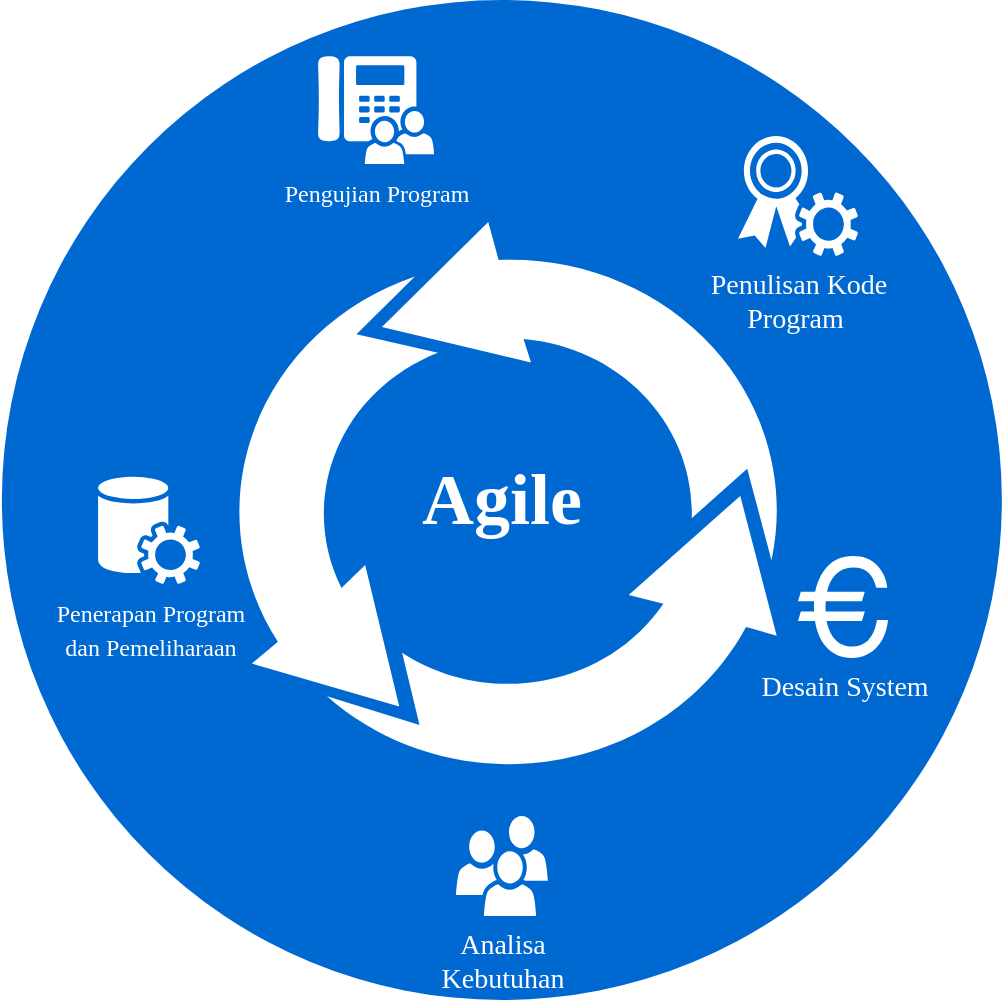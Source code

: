 <mxfile version="13.9.9" type="device"><diagram name="Page-1" id="3e8102d1-ef87-2e61-34e1-82d9a586fe2e"><mxGraphModel dx="1240" dy="729" grid="1" gridSize="10" guides="1" tooltips="1" connect="1" arrows="1" fold="1" page="1" pageScale="1" pageWidth="1100" pageHeight="850" background="#ffffff" math="0" shadow="0"><root><mxCell id="0"/><mxCell id="1" parent="0"/><mxCell id="70666756c84bb93c-1" value="&lt;b&gt;&lt;font style=&quot;font-size: 36px&quot; color=&quot;#ffffff&quot;&gt;Agile&lt;/font&gt;&lt;/b&gt;" style="ellipse;whiteSpace=wrap;html=1;rounded=0;shadow=0;comic=0;strokeWidth=1;fontFamily=Verdana;fontSize=14;strokeColor=none;fillColor=#0069D1;" parent="1" vertex="1"><mxGeometry x="281.93" y="122" width="500" height="500" as="geometry"/></mxCell><mxCell id="70666756c84bb93c-5" value="Analisa &lt;br&gt;Kebutuhan" style="shadow=0;dashed=0;html=1;strokeColor=none;fillColor=#ffffff;labelPosition=center;verticalLabelPosition=bottom;verticalAlign=top;shape=mxgraph.office.users.users;rounded=0;comic=0;fontFamily=Verdana;fontSize=14;fontColor=#FFFFFF;" parent="1" vertex="1"><mxGeometry x="508.93" y="530" width="46" height="50" as="geometry"/></mxCell><mxCell id="70666756c84bb93c-7" value="&lt;span style=&quot;font-size: 12px&quot;&gt;Pengujian Program&lt;/span&gt;" style="shadow=0;dashed=0;html=1;strokeColor=none;fillColor=#ffffff;labelPosition=center;verticalLabelPosition=bottom;verticalAlign=top;shape=mxgraph.office.users.response_group;rounded=0;comic=0;fontFamily=Verdana;fontSize=14;fontColor=#FFFFFF;" parent="1" vertex="1"><mxGeometry x="440" y="150" width="58" height="54" as="geometry"/></mxCell><mxCell id="70666756c84bb93c-8" value="&lt;font style=&quot;font-size: 12px&quot;&gt;Penerapan Program&lt;br&gt;dan Pemeliharaan&lt;/font&gt;" style="shadow=0;dashed=0;html=1;strokeColor=none;fillColor=#ffffff;labelPosition=center;verticalLabelPosition=bottom;verticalAlign=top;shape=mxgraph.office.services.central_management_service;rounded=0;comic=0;fontFamily=Verdana;fontSize=14;fontColor=#FFFFFF;" parent="1" vertex="1"><mxGeometry x="330" y="360" width="51" height="54" as="geometry"/></mxCell><mxCell id="70666756c84bb93c-10" value="Penulisan Kode &lt;br&gt;Program&amp;nbsp;" style="shadow=0;dashed=0;html=1;strokeColor=none;fillColor=#ffffff;labelPosition=center;verticalLabelPosition=bottom;verticalAlign=top;shape=mxgraph.office.security.token_service;rounded=0;comic=0;fontFamily=Verdana;fontSize=14;fontColor=#FFFFFF;" parent="1" vertex="1"><mxGeometry x="650" y="190" width="60" height="60" as="geometry"/></mxCell><mxCell id="70666756c84bb93c-15" value="Desain System" style="shape=mxgraph.signs.travel.euro;html=1;fillColor=#ffffff;strokeColor=none;verticalLabelPosition=bottom;verticalAlign=top;align=center;rounded=0;shadow=0;dashed=0;comic=0;fontFamily=Verdana;fontSize=14;fontColor=#FFFFFF;" parent="1" vertex="1"><mxGeometry x="680" y="400" width="45" height="51" as="geometry"/></mxCell><mxCell id="xkqNALjOVpSrOlP4XL-X-8" value="" style="shadow=0;dashed=0;html=1;strokeColor=none;shape=mxgraph.mscae.general.continuous_cycle;fillColor=#ffffff;rounded=0;comic=0;fontFamily=Verdana;fontSize=14;fontColor=#FFFFFF;verticalAlign=top;labelPosition=center;verticalLabelPosition=bottom;align=center;flipV=1;" vertex="1" parent="1"><mxGeometry x="395" y="233" width="279.86" height="276" as="geometry"/></mxCell></root></mxGraphModel></diagram></mxfile>
